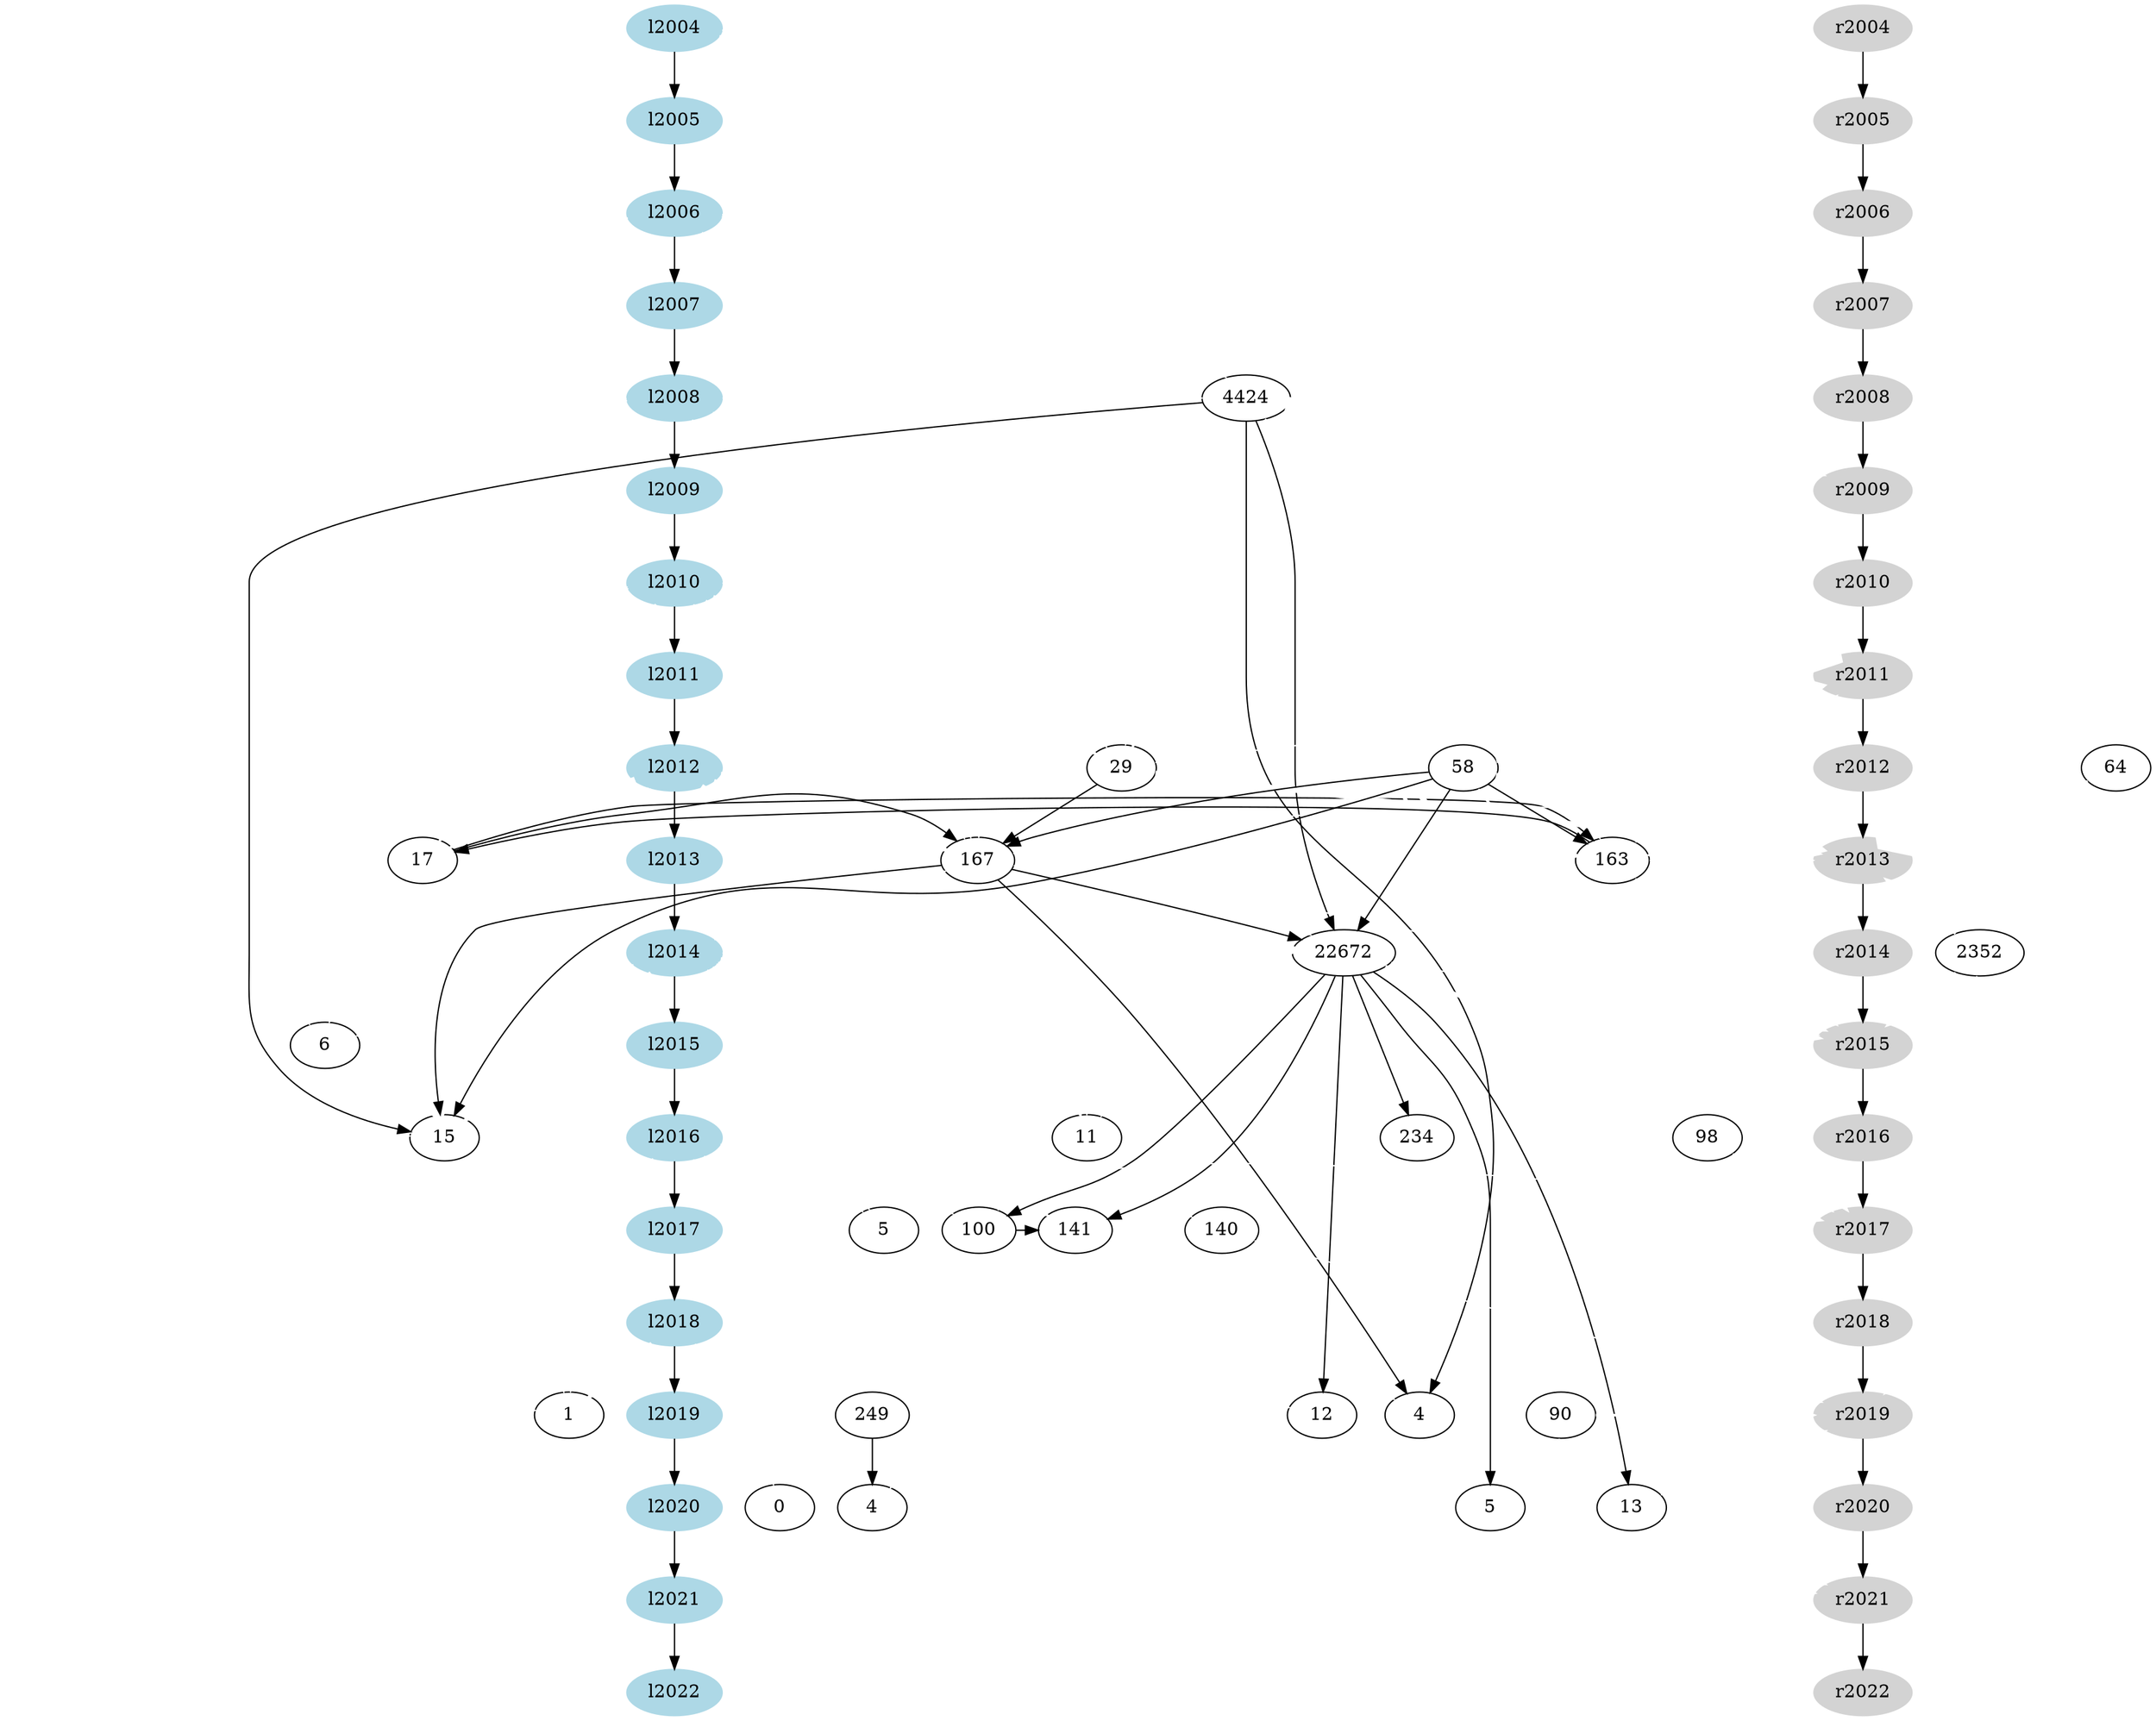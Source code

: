 digraph G {
    
subgraph left {
    style=filled
    color=lightgrey
    node [style=filled,color=lightblue]
    l2004->l2005->l2006->l2007->l2008->l2009->l2010->l2011->l2012->l2013->l2014->l2015->l2016->l2017->l2018->l2019->l2020->l2021->l2022 [weight=10000]
    label = "left"
}

subgraph focus{
    1710476689 [label="2352"]
    1786904711 [label="64"]
    1843615162 [label="17"]
    2025768430 [label="4424"]
    2099471712 [label="22672"]
    2123284177 [label="29"]
    2134842679 [label="167"]
    2159528849 [label="15"]
    2421157170 [label="6"]
    2585630030 [label="234"]
    2592298275 [label="100"]
    2593383075 [label="141"]
    2751842161 [label="140"]
    2770487696 [label="5"]
    2950320139 [label="58"]
    2953243993 [label="1"]
    2953267151 [label="163"]
    2953501176 [label="4"]
    2963622136 [label="11"]
    2963865839 [label="98"]
    2970006822 [label="249"]
    2971040589 [label="90"]
    2980709326 [label="12"]
    3001314098 [label="0"]
    3011483492 [label="13"]
    3012026596 [label="5"]
    3093990297 [label="4"]
    2025768430->2099471712 [weight=500]
    2025768430->2159528849 [weight=500]
    2025768430->2953501176 [weight=500]
    2123284177->2134842679 [weight=500]
    2950320139->2099471712 [weight=500]
    2950320139->2134842679 [weight=500]
    2950320139->2159528849 [weight=500]
    2950320139->2953267151 [weight=500]
    2134842679->2099471712 [weight=500]
    2134842679->2159528849 [weight=500]
    2134842679->2953501176 [weight=500]
    2953267151->1843615162 [weight=500]
    1843615162->2134842679 [weight=500]
    1843615162->2953267151 [weight=500]
    2099471712->2585630030 [weight=500]
    2099471712->2592298275 [weight=500]
    2099471712->2593383075 [weight=500]
    2099471712->2980709326 [weight=500]
    2099471712->3011483492 [weight=500]
    2099471712->3012026596 [weight=500]
    2592298275->2593383075 [weight=500]
    2970006822->3093990297 [weight=500]
}

subgraph right {
    style=filled
    color=lightgrey
    node [style=filled,color=lightgrey]
    r2004->r2005->r2006->r2007->r2008->r2009->r2010->r2011->r2012->r2013->r2014->r2015->r2016->r2017->r2018->r2019->r2020->r2021->r2022 [weight=10000]
    label = "right"
}

{ rank=same l2004 r2004}
{ rank=same l2005 r2005}
{ rank=same l2006 r2006}
{ rank=same l2007 r2007}
{ rank=same l2008 2025768430  r2008}
{ rank=same l2009 r2009}
{ rank=same l2010 r2010}
{ rank=same l2011 r2011}
{ rank=same l2012 1786904711 2123284177 2950320139 r2012}
{ rank=same l2013 1843615162 2134842679 2953267151 r2013}
{ rank=same l2014 1710476689 2099471712 r2014}
{ rank=same l2015 2421157170 r2015}
{ rank=same l2016 2159528849 2585630030 2963622136 2963865839 r2016}
{ rank=same l2017 2592298275 2593383075 2751842161 2770487696 r2017}
{ rank=same l2018 r2018}
{ rank=same l2019 2953243993 2953501176 2970006822 2971040589 2980709326 r2019}
{ rank=same l2020 3001314098 3011483492 3012026596 3093990297 r2020}
{ rank=same l2021 r2021}
{ rank=same l2022 r2022}

l2010->2421157170 [color="white", weight=1, penwidth=1]
l2010->2963622136 [color="white", weight=1, penwidth=1]
l2006->2159528849 [color="white", weight=1, penwidth=1]
l2012->2134842679 [color="white", weight=3, penwidth=3]
l2012->2953267151 [color="white", weight=3, penwidth=3]
l2010->2123284177 [color="white", weight=2, penwidth=2]
l2010->2134842679 [color="white", weight=1, penwidth=1]
l2010->2953267151 [color="white", weight=1, penwidth=1]
l2010->1843615162 [color="white", weight=2, penwidth=2]
l2010->2099471712 [color="white", weight=2, penwidth=2]
l2010->2159528849 [color="white", weight=1, penwidth=1]
2025768430->r2011 [color="white", weight=13, penwidth=13]
2025768430->r2015 [color="white", weight=4, penwidth=4]
1710476689->r2015 [color="white", weight=2, penwidth=2]
2025768430->r2013 [color="white", weight=17, penwidth=17]
1710476689->r2013 [color="white", weight=3, penwidth=3]
2123284177->r2013 [color="white", weight=4, penwidth=4]
2950320139->r2013 [color="white", weight=6, penwidth=6]
2134842679->r2013 [color="white", weight=1, penwidth=1]
2953267151->r2013 [color="white", weight=1, penwidth=1]
1786904711->r2013 [color="white", weight=2, penwidth=2]
2123284177->r2011 [color="white", weight=1, penwidth=1]
2950320139->r2011 [color="white", weight=6, penwidth=6]
2953267151->r2011 [color="white", weight=1, penwidth=1]
2025768430->r2009 [color="white", weight=1, penwidth=1]
2950320139->r2015 [color="white", weight=2, penwidth=2]
2134842679->r2015 [color="white", weight=1, penwidth=1]
2025768430->r2017 [color="white", weight=3, penwidth=3]
2953267151->r2015 [color="white", weight=1, penwidth=1]
2099471712->r2017 [color="white", weight=3, penwidth=3]
2592298275->r2017 [color="white", weight=1, penwidth=1]
2963865839->r2017 [color="white", weight=1, penwidth=1]
l2004->2123284177 [color="white", weight=2, penwidth=2]
l2006->2025768430 [color="white", weight=1, penwidth=1]
l2012->2099471712 [color="white", weight=6, penwidth=6]
l2008->2025768430 [color="white", weight=1, penwidth=1]
l2008->2099471712 [color="white", weight=1, penwidth=1]
l2008->2123284177 [color="white", weight=1, penwidth=1]
l2008->2159528849 [color="white", weight=1, penwidth=1]
l2008->2421157170 [color="white", weight=1, penwidth=1]
l2008->2953243993 [color="white", weight=1, penwidth=1]
l2008->2963622136 [color="white", weight=1, penwidth=1]
l2012->2159528849 [color="white", weight=8, penwidth=8]
l2012->2953243993 [color="white", weight=1, penwidth=1]
l2014->2592298275 [color="white", weight=1, penwidth=1]
l2014->2751842161 [color="white", weight=1, penwidth=1]
1710476689->r2019 [color="white", weight=1, penwidth=1]
l2014->2134842679 [color="white", weight=1, penwidth=1]
l2012->1843615162 [color="white", weight=2, penwidth=2]
l2004->2134842679 [color="white", weight=1, penwidth=1]
l2004->2953267151 [color="white", weight=1, penwidth=1]
l2012->2770487696 [color="white", weight=1, penwidth=1]
l2006->2123284177 [color="white", weight=1, penwidth=1]
l2006->2134842679 [color="white", weight=1, penwidth=1]
l2006->2953267151 [color="white", weight=1, penwidth=1]
l2014->2421157170 [color="white", weight=1, penwidth=1]
l2014->2963622136 [color="white", weight=2, penwidth=2]
l2014->2159528849 [color="white", weight=3, penwidth=3]
l2014->2593383075 [color="white", weight=1, penwidth=1]
l2014->2770487696 [color="white", weight=1, penwidth=1]
l2014->2953501176 [color="white", weight=1, penwidth=1]
2099471712->r2015 [color="white", weight=1, penwidth=1]
2751842161->r2019 [color="white", weight=1, penwidth=1]
l2016->2593383075 [color="white", weight=1, penwidth=1]
l2016->2953243993 [color="white", weight=1, penwidth=1]
l2016->2980709326 [color="white", weight=1, penwidth=1]
l2016->3093990297 [color="white", weight=1, penwidth=1]
l2018->2953243993 [color="white", weight=3, penwidth=3]
l2018->3001314098 [color="white", weight=1, penwidth=1]
2971040589->r2019 [color="white", weight=2, penwidth=2]
3011483492->r2019 [color="white", weight=1, penwidth=1]
2971040589->r2021 [color="white", weight=1, penwidth=1]
3011483492->r2021 [color="white", weight=1, penwidth=1]
}
